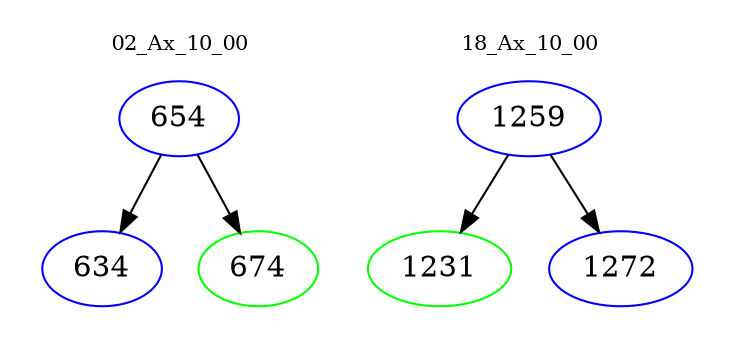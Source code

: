 digraph{
subgraph cluster_0 {
color = white
label = "02_Ax_10_00";
fontsize=10;
T0_654 [label="654", color="blue"]
T0_654 -> T0_634 [color="black"]
T0_634 [label="634", color="blue"]
T0_654 -> T0_674 [color="black"]
T0_674 [label="674", color="green"]
}
subgraph cluster_1 {
color = white
label = "18_Ax_10_00";
fontsize=10;
T1_1259 [label="1259", color="blue"]
T1_1259 -> T1_1231 [color="black"]
T1_1231 [label="1231", color="green"]
T1_1259 -> T1_1272 [color="black"]
T1_1272 [label="1272", color="blue"]
}
}
